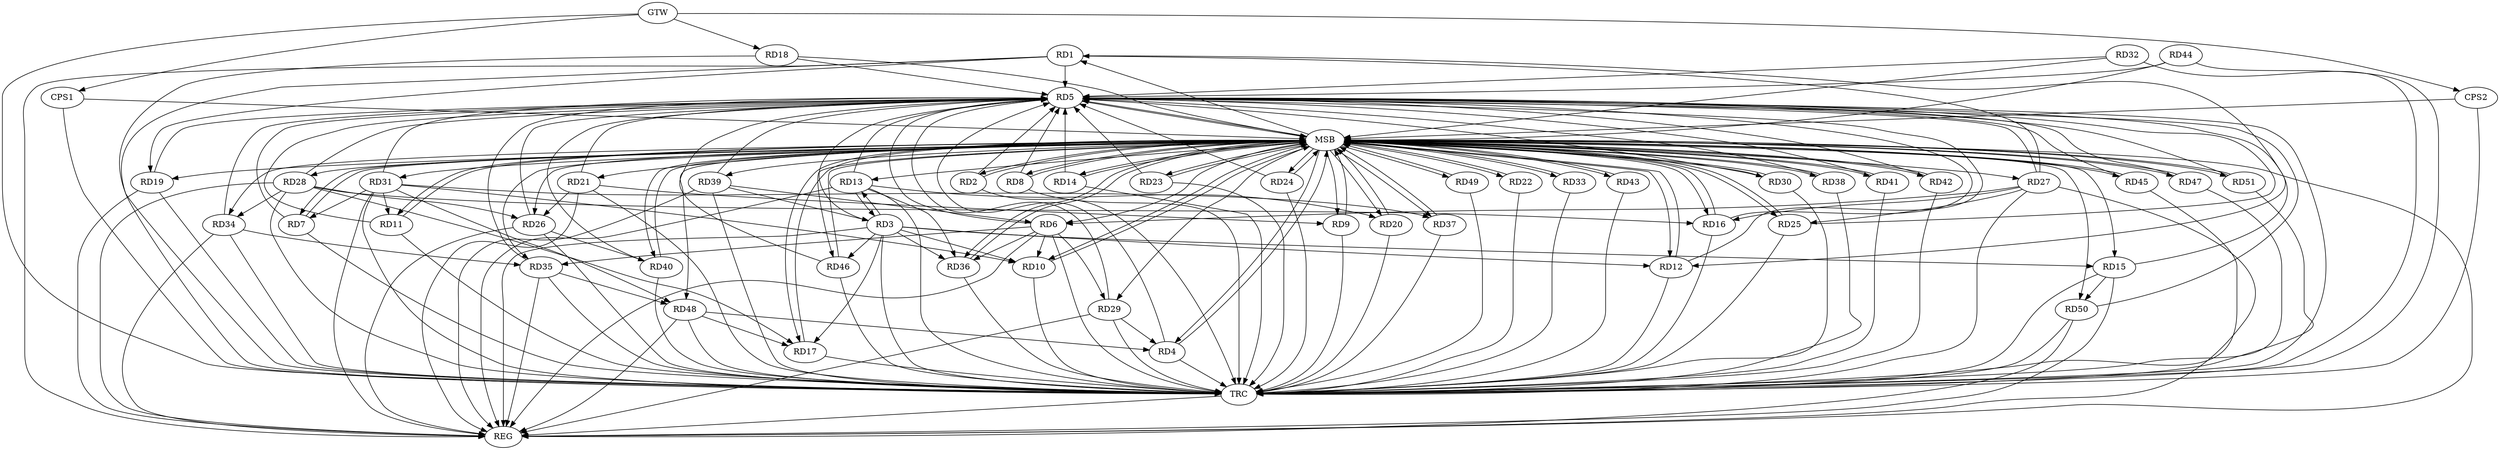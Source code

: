 strict digraph G {
  RD1 [ label="RD1" ];
  RD2 [ label="RD2" ];
  RD3 [ label="RD3" ];
  RD4 [ label="RD4" ];
  RD5 [ label="RD5" ];
  RD6 [ label="RD6" ];
  RD7 [ label="RD7" ];
  RD8 [ label="RD8" ];
  RD9 [ label="RD9" ];
  RD10 [ label="RD10" ];
  RD11 [ label="RD11" ];
  RD12 [ label="RD12" ];
  RD13 [ label="RD13" ];
  RD14 [ label="RD14" ];
  RD15 [ label="RD15" ];
  RD16 [ label="RD16" ];
  RD17 [ label="RD17" ];
  RD18 [ label="RD18" ];
  RD19 [ label="RD19" ];
  RD20 [ label="RD20" ];
  RD21 [ label="RD21" ];
  RD22 [ label="RD22" ];
  RD23 [ label="RD23" ];
  RD24 [ label="RD24" ];
  RD25 [ label="RD25" ];
  RD26 [ label="RD26" ];
  RD27 [ label="RD27" ];
  RD28 [ label="RD28" ];
  RD29 [ label="RD29" ];
  RD30 [ label="RD30" ];
  RD31 [ label="RD31" ];
  RD32 [ label="RD32" ];
  RD33 [ label="RD33" ];
  RD34 [ label="RD34" ];
  RD35 [ label="RD35" ];
  RD36 [ label="RD36" ];
  RD37 [ label="RD37" ];
  RD38 [ label="RD38" ];
  RD39 [ label="RD39" ];
  RD40 [ label="RD40" ];
  RD41 [ label="RD41" ];
  RD42 [ label="RD42" ];
  RD43 [ label="RD43" ];
  RD44 [ label="RD44" ];
  RD45 [ label="RD45" ];
  RD46 [ label="RD46" ];
  RD47 [ label="RD47" ];
  RD48 [ label="RD48" ];
  RD49 [ label="RD49" ];
  RD50 [ label="RD50" ];
  RD51 [ label="RD51" ];
  CPS1 [ label="CPS1" ];
  CPS2 [ label="CPS2" ];
  GTW [ label="GTW" ];
  REG [ label="REG" ];
  MSB [ label="MSB" ];
  TRC [ label="TRC" ];
  RD1 -> RD5;
  RD1 -> RD12;
  RD1 -> RD19;
  RD27 -> RD1;
  RD3 -> RD10;
  RD3 -> RD12;
  RD3 -> RD13;
  RD13 -> RD3;
  RD3 -> RD15;
  RD3 -> RD17;
  RD3 -> RD36;
  RD39 -> RD3;
  RD3 -> RD46;
  RD29 -> RD4;
  RD48 -> RD4;
  RD15 -> RD5;
  RD26 -> RD5;
  RD31 -> RD5;
  RD35 -> RD5;
  RD6 -> RD10;
  RD27 -> RD6;
  RD6 -> RD29;
  RD6 -> RD35;
  RD6 -> RD36;
  RD39 -> RD6;
  RD31 -> RD7;
  RD21 -> RD9;
  RD31 -> RD10;
  RD31 -> RD11;
  RD13 -> RD20;
  RD13 -> RD36;
  RD15 -> RD50;
  RD27 -> RD16;
  RD28 -> RD16;
  RD28 -> RD17;
  RD48 -> RD17;
  RD21 -> RD26;
  RD27 -> RD25;
  RD28 -> RD26;
  RD26 -> RD40;
  RD28 -> RD34;
  RD31 -> RD37;
  RD31 -> RD48;
  RD34 -> RD35;
  RD35 -> RD48;
  GTW -> RD18;
  GTW -> CPS1;
  GTW -> CPS2;
  RD1 -> REG;
  RD3 -> REG;
  RD6 -> REG;
  RD13 -> REG;
  RD15 -> REG;
  RD19 -> REG;
  RD21 -> REG;
  RD26 -> REG;
  RD27 -> REG;
  RD28 -> REG;
  RD29 -> REG;
  RD31 -> REG;
  RD34 -> REG;
  RD35 -> REG;
  RD39 -> REG;
  RD48 -> REG;
  RD50 -> REG;
  RD2 -> MSB;
  MSB -> RD7;
  MSB -> RD10;
  MSB -> RD43;
  MSB -> REG;
  RD4 -> MSB;
  MSB -> RD20;
  MSB -> RD41;
  RD5 -> MSB;
  MSB -> RD27;
  MSB -> RD31;
  RD7 -> MSB;
  MSB -> RD24;
  MSB -> RD28;
  MSB -> RD48;
  RD8 -> MSB;
  MSB -> RD5;
  MSB -> RD14;
  MSB -> RD23;
  RD9 -> MSB;
  MSB -> RD1;
  MSB -> RD8;
  MSB -> RD25;
  RD10 -> MSB;
  MSB -> RD4;
  MSB -> RD12;
  MSB -> RD29;
  MSB -> RD42;
  MSB -> RD47;
  MSB -> RD50;
  RD11 -> MSB;
  MSB -> RD6;
  MSB -> RD34;
  MSB -> RD46;
  RD12 -> MSB;
  MSB -> RD26;
  MSB -> RD37;
  RD14 -> MSB;
  MSB -> RD11;
  MSB -> RD13;
  RD16 -> MSB;
  RD17 -> MSB;
  MSB -> RD19;
  MSB -> RD22;
  RD18 -> MSB;
  MSB -> RD16;
  MSB -> RD39;
  RD20 -> MSB;
  MSB -> RD30;
  RD22 -> MSB;
  MSB -> RD9;
  RD23 -> MSB;
  MSB -> RD33;
  RD24 -> MSB;
  MSB -> RD45;
  MSB -> RD49;
  RD25 -> MSB;
  MSB -> RD51;
  RD30 -> MSB;
  RD32 -> MSB;
  MSB -> RD36;
  RD33 -> MSB;
  MSB -> RD15;
  MSB -> RD38;
  RD36 -> MSB;
  RD37 -> MSB;
  RD38 -> MSB;
  MSB -> RD2;
  MSB -> RD35;
  RD40 -> MSB;
  RD41 -> MSB;
  RD42 -> MSB;
  RD43 -> MSB;
  RD44 -> MSB;
  MSB -> RD21;
  RD45 -> MSB;
  MSB -> RD40;
  RD46 -> MSB;
  RD47 -> MSB;
  RD49 -> MSB;
  RD51 -> MSB;
  CPS1 -> MSB;
  MSB -> RD17;
  CPS2 -> MSB;
  RD1 -> TRC;
  RD2 -> TRC;
  RD3 -> TRC;
  RD4 -> TRC;
  RD5 -> TRC;
  RD6 -> TRC;
  RD7 -> TRC;
  RD8 -> TRC;
  RD9 -> TRC;
  RD10 -> TRC;
  RD11 -> TRC;
  RD12 -> TRC;
  RD13 -> TRC;
  RD14 -> TRC;
  RD15 -> TRC;
  RD16 -> TRC;
  RD17 -> TRC;
  RD18 -> TRC;
  RD19 -> TRC;
  RD20 -> TRC;
  RD21 -> TRC;
  RD22 -> TRC;
  RD23 -> TRC;
  RD24 -> TRC;
  RD25 -> TRC;
  RD26 -> TRC;
  RD27 -> TRC;
  RD28 -> TRC;
  RD29 -> TRC;
  RD30 -> TRC;
  RD31 -> TRC;
  RD32 -> TRC;
  RD33 -> TRC;
  RD34 -> TRC;
  RD35 -> TRC;
  RD36 -> TRC;
  RD37 -> TRC;
  RD38 -> TRC;
  RD39 -> TRC;
  RD40 -> TRC;
  RD41 -> TRC;
  RD42 -> TRC;
  RD43 -> TRC;
  RD44 -> TRC;
  RD45 -> TRC;
  RD46 -> TRC;
  RD47 -> TRC;
  RD48 -> TRC;
  RD49 -> TRC;
  RD50 -> TRC;
  RD51 -> TRC;
  CPS1 -> TRC;
  CPS2 -> TRC;
  GTW -> TRC;
  TRC -> REG;
  RD4 -> RD5;
  RD19 -> RD5;
  RD3 -> RD5;
  RD11 -> RD5;
  RD38 -> RD5;
  RD21 -> RD5;
  RD27 -> RD5;
  RD51 -> RD5;
  RD44 -> RD5;
  RD42 -> RD5;
  RD46 -> RD5;
  RD34 -> RD5;
  RD40 -> RD5;
  RD6 -> RD5;
  RD2 -> RD5;
  RD24 -> RD5;
  RD29 -> RD5;
  RD25 -> RD5;
  RD30 -> RD5;
  RD8 -> RD5;
  RD13 -> RD5;
  RD23 -> RD5;
  RD41 -> RD5;
  RD28 -> RD5;
  RD16 -> RD5;
  RD47 -> RD5;
  RD45 -> RD5;
  RD12 -> RD5;
  RD50 -> RD5;
  RD7 -> RD5;
  RD18 -> RD5;
  RD14 -> RD5;
  RD39 -> RD5;
  RD32 -> RD5;
}
